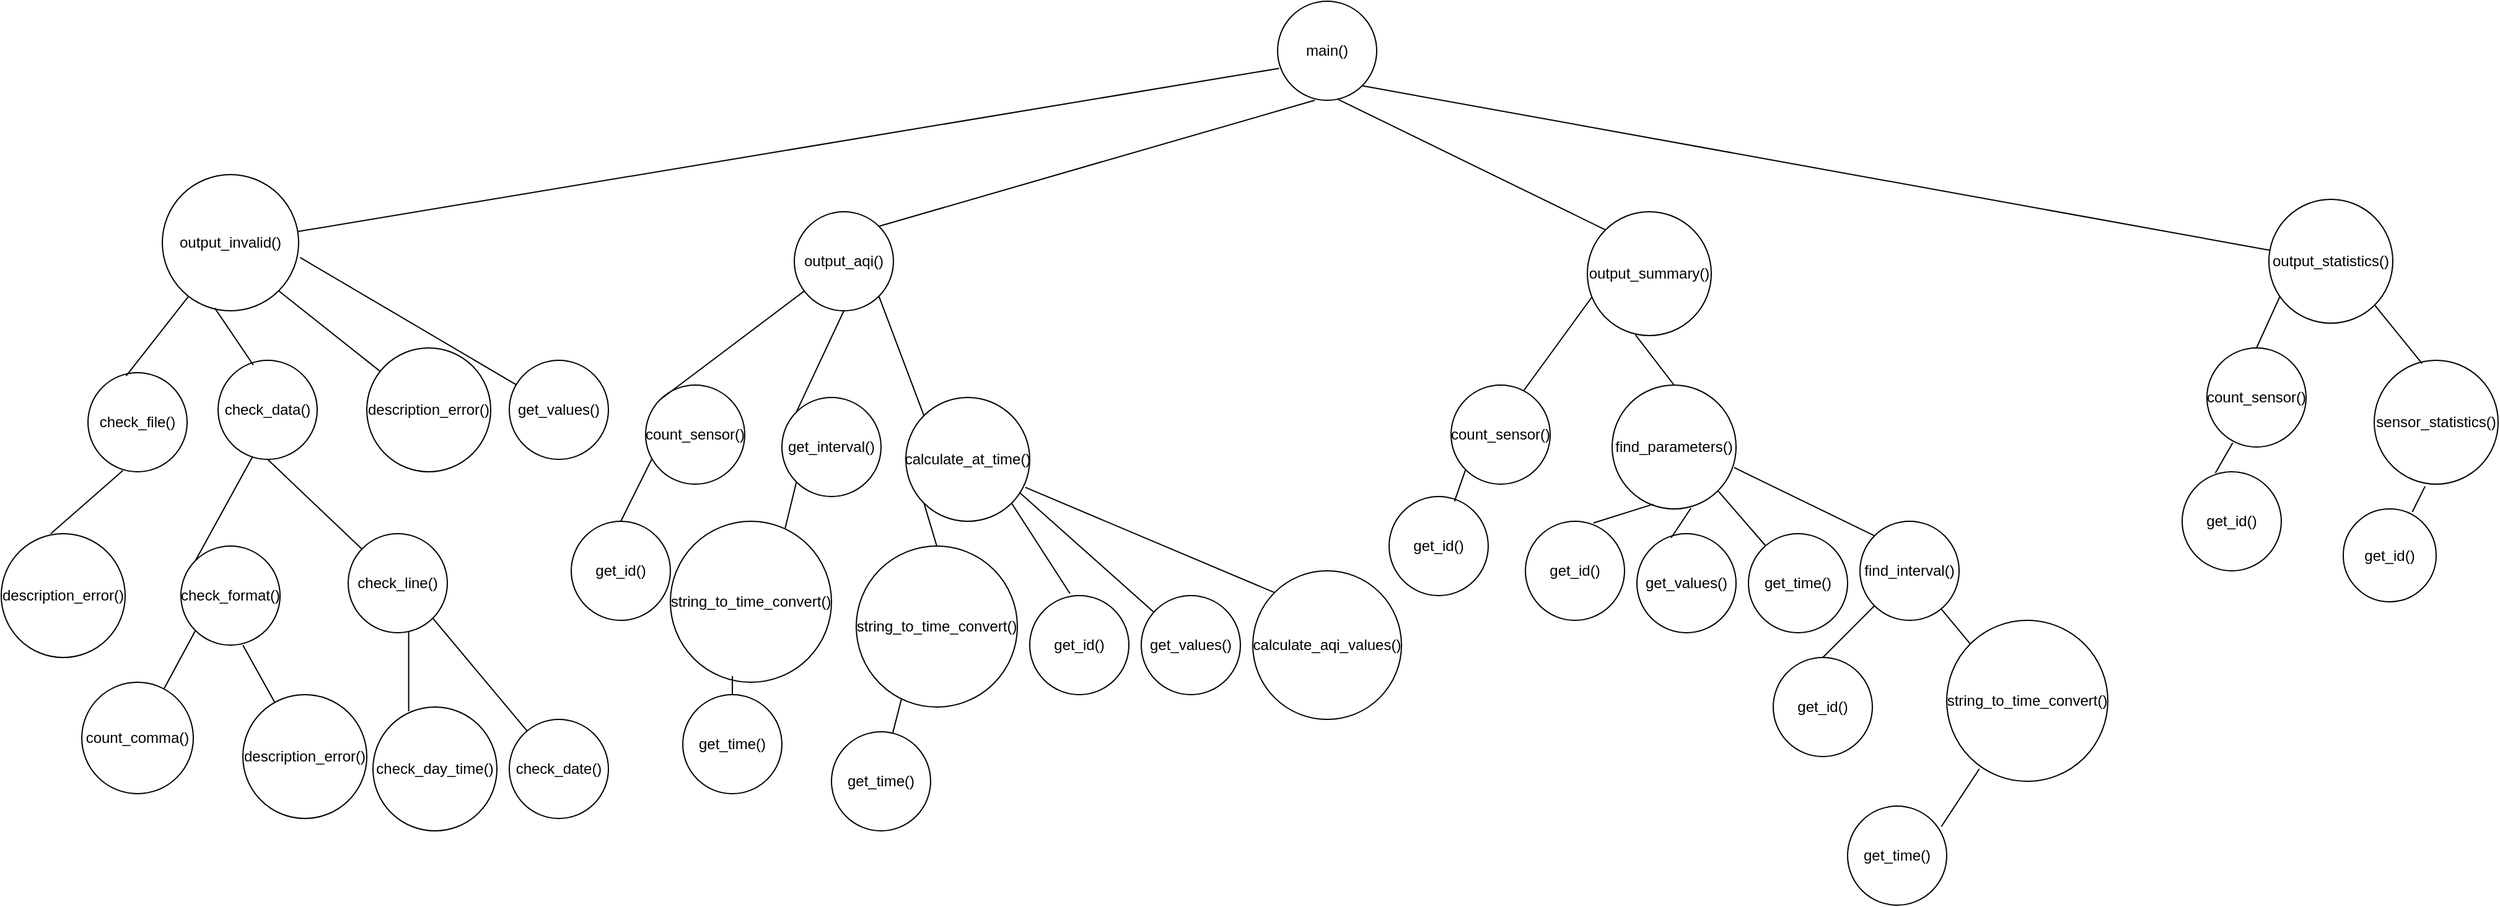 <mxfile version="20.8.3" type="github" pages="2">
  <diagram id="cuSqO_4xSp7wu_9kqnW6" name="Page-1">
    <mxGraphModel dx="2126" dy="527" grid="1" gridSize="10" guides="1" tooltips="1" connect="1" arrows="1" fold="1" page="1" pageScale="1" pageWidth="850" pageHeight="1100" math="0" shadow="0">
      <root>
        <mxCell id="0" />
        <mxCell id="1" parent="0" />
        <mxCell id="RL_vZmTEsVki9VU4-pgK-1" value="main()" style="ellipse;whiteSpace=wrap;html=1;aspect=fixed;" parent="1" vertex="1">
          <mxGeometry x="390" y="10" width="80" height="80" as="geometry" />
        </mxCell>
        <mxCell id="RL_vZmTEsVki9VU4-pgK-2" value="output_aqi()" style="ellipse;whiteSpace=wrap;html=1;aspect=fixed;" parent="1" vertex="1">
          <mxGeometry y="180" width="80" height="80" as="geometry" />
        </mxCell>
        <mxCell id="RL_vZmTEsVki9VU4-pgK-3" value="output_summary()" style="ellipse;whiteSpace=wrap;html=1;aspect=fixed;" parent="1" vertex="1">
          <mxGeometry x="640" y="180" width="100" height="100" as="geometry" />
        </mxCell>
        <mxCell id="RL_vZmTEsVki9VU4-pgK-4" value="output_invalid()" style="ellipse;whiteSpace=wrap;html=1;aspect=fixed;" parent="1" vertex="1">
          <mxGeometry x="-510" y="150" width="110" height="110" as="geometry" />
        </mxCell>
        <mxCell id="RL_vZmTEsVki9VU4-pgK-5" value="output_statistics()" style="ellipse;whiteSpace=wrap;html=1;aspect=fixed;" parent="1" vertex="1">
          <mxGeometry x="1190" y="170" width="100" height="100" as="geometry" />
        </mxCell>
        <mxCell id="RL_vZmTEsVki9VU4-pgK-7" value="" style="endArrow=none;html=1;rounded=0;entryX=0.015;entryY=0.678;entryDx=0;entryDy=0;entryPerimeter=0;" parent="1" source="RL_vZmTEsVki9VU4-pgK-4" target="RL_vZmTEsVki9VU4-pgK-1" edge="1">
          <mxGeometry width="50" height="50" relative="1" as="geometry">
            <mxPoint x="260" y="120" as="sourcePoint" />
            <mxPoint x="310" y="70" as="targetPoint" />
          </mxGeometry>
        </mxCell>
        <mxCell id="RL_vZmTEsVki9VU4-pgK-8" value="" style="endArrow=none;html=1;rounded=0;entryX=0.375;entryY=1;entryDx=0;entryDy=0;entryPerimeter=0;exitX=1;exitY=0;exitDx=0;exitDy=0;" parent="1" source="RL_vZmTEsVki9VU4-pgK-2" target="RL_vZmTEsVki9VU4-pgK-1" edge="1">
          <mxGeometry width="50" height="50" relative="1" as="geometry">
            <mxPoint x="320" y="180" as="sourcePoint" />
            <mxPoint x="370" y="130" as="targetPoint" />
          </mxGeometry>
        </mxCell>
        <mxCell id="RL_vZmTEsVki9VU4-pgK-9" value="" style="endArrow=none;html=1;rounded=0;entryX=0.605;entryY=0.988;entryDx=0;entryDy=0;entryPerimeter=0;exitX=0;exitY=0;exitDx=0;exitDy=0;" parent="1" target="RL_vZmTEsVki9VU4-pgK-1" edge="1" source="RL_vZmTEsVki9VU4-pgK-3">
          <mxGeometry width="50" height="50" relative="1" as="geometry">
            <mxPoint x="460" y="240" as="sourcePoint" />
            <mxPoint x="450" y="140" as="targetPoint" />
          </mxGeometry>
        </mxCell>
        <mxCell id="RL_vZmTEsVki9VU4-pgK-10" value="" style="endArrow=none;html=1;rounded=0;entryX=1;entryY=1;entryDx=0;entryDy=0;" parent="1" source="RL_vZmTEsVki9VU4-pgK-5" target="RL_vZmTEsVki9VU4-pgK-1" edge="1">
          <mxGeometry width="50" height="50" relative="1" as="geometry">
            <mxPoint x="500" y="170" as="sourcePoint" />
            <mxPoint x="550" y="120" as="targetPoint" />
          </mxGeometry>
        </mxCell>
        <mxCell id="RL_vZmTEsVki9VU4-pgK-11" value="check_file()" style="ellipse;whiteSpace=wrap;html=1;aspect=fixed;" parent="1" vertex="1">
          <mxGeometry x="-570" y="310" width="80" height="80" as="geometry" />
        </mxCell>
        <mxCell id="RL_vZmTEsVki9VU4-pgK-12" value="check_data()" style="ellipse;whiteSpace=wrap;html=1;aspect=fixed;" parent="1" vertex="1">
          <mxGeometry x="-465" y="300" width="80" height="80" as="geometry" />
        </mxCell>
        <mxCell id="RL_vZmTEsVki9VU4-pgK-13" value="description_error()" style="ellipse;whiteSpace=wrap;html=1;aspect=fixed;" parent="1" vertex="1">
          <mxGeometry x="-345" y="290" width="100" height="100" as="geometry" />
        </mxCell>
        <mxCell id="RL_vZmTEsVki9VU4-pgK-14" value="get_values()" style="ellipse;whiteSpace=wrap;html=1;aspect=fixed;" parent="1" vertex="1">
          <mxGeometry x="-230" y="300" width="80" height="80" as="geometry" />
        </mxCell>
        <mxCell id="IlgSwS_JlBay_ioRpLjO-1" value="" style="endArrow=none;html=1;rounded=0;exitX=0.385;exitY=0.032;exitDx=0;exitDy=0;exitPerimeter=0;" edge="1" parent="1" source="RL_vZmTEsVki9VU4-pgK-11" target="RL_vZmTEsVki9VU4-pgK-4">
          <mxGeometry width="50" height="50" relative="1" as="geometry">
            <mxPoint x="10" y="390" as="sourcePoint" />
            <mxPoint x="60" y="340" as="targetPoint" />
          </mxGeometry>
        </mxCell>
        <mxCell id="IlgSwS_JlBay_ioRpLjO-2" value="" style="endArrow=none;html=1;rounded=0;entryX=0.385;entryY=0.98;entryDx=0;entryDy=0;entryPerimeter=0;exitX=0.355;exitY=0.047;exitDx=0;exitDy=0;exitPerimeter=0;" edge="1" parent="1" source="RL_vZmTEsVki9VU4-pgK-12" target="RL_vZmTEsVki9VU4-pgK-4">
          <mxGeometry width="50" height="50" relative="1" as="geometry">
            <mxPoint x="140" y="390" as="sourcePoint" />
            <mxPoint x="190" y="340" as="targetPoint" />
          </mxGeometry>
        </mxCell>
        <mxCell id="IlgSwS_JlBay_ioRpLjO-3" value="" style="endArrow=none;html=1;rounded=0;entryX=1;entryY=1;entryDx=0;entryDy=0;" edge="1" parent="1" source="RL_vZmTEsVki9VU4-pgK-13" target="RL_vZmTEsVki9VU4-pgK-4">
          <mxGeometry width="50" height="50" relative="1" as="geometry">
            <mxPoint x="160" y="350" as="sourcePoint" />
            <mxPoint x="210" y="300" as="targetPoint" />
          </mxGeometry>
        </mxCell>
        <mxCell id="IlgSwS_JlBay_ioRpLjO-4" value="" style="endArrow=none;html=1;rounded=0;entryX=1.011;entryY=0.609;entryDx=0;entryDy=0;entryPerimeter=0;" edge="1" parent="1" source="RL_vZmTEsVki9VU4-pgK-14" target="RL_vZmTEsVki9VU4-pgK-4">
          <mxGeometry width="50" height="50" relative="1" as="geometry">
            <mxPoint x="230" y="320" as="sourcePoint" />
            <mxPoint x="280" y="270" as="targetPoint" />
          </mxGeometry>
        </mxCell>
        <mxCell id="cVagQFuCA1IBpd_fFFHr-1" value="description_error()" style="ellipse;whiteSpace=wrap;html=1;aspect=fixed;" vertex="1" parent="1">
          <mxGeometry x="-640" y="440" width="100" height="100" as="geometry" />
        </mxCell>
        <mxCell id="cVagQFuCA1IBpd_fFFHr-2" value="" style="endArrow=none;html=1;rounded=0;exitX=0.4;exitY=0;exitDx=0;exitDy=0;exitPerimeter=0;entryX=0.352;entryY=0.988;entryDx=0;entryDy=0;entryPerimeter=0;" edge="1" parent="1" source="cVagQFuCA1IBpd_fFFHr-1" target="RL_vZmTEsVki9VU4-pgK-11">
          <mxGeometry width="50" height="50" relative="1" as="geometry">
            <mxPoint x="-220" y="450" as="sourcePoint" />
            <mxPoint x="-170" y="400" as="targetPoint" />
          </mxGeometry>
        </mxCell>
        <mxCell id="cVagQFuCA1IBpd_fFFHr-3" value="check_line()" style="ellipse;whiteSpace=wrap;html=1;aspect=fixed;" vertex="1" parent="1">
          <mxGeometry x="-360" y="440" width="80" height="80" as="geometry" />
        </mxCell>
        <mxCell id="cVagQFuCA1IBpd_fFFHr-4" value="check_format()" style="ellipse;whiteSpace=wrap;html=1;aspect=fixed;" vertex="1" parent="1">
          <mxGeometry x="-495" y="450" width="80" height="80" as="geometry" />
        </mxCell>
        <mxCell id="cVagQFuCA1IBpd_fFFHr-5" value="" style="endArrow=none;html=1;rounded=0;exitX=0;exitY=0;exitDx=0;exitDy=0;entryX=0.345;entryY=0.978;entryDx=0;entryDy=0;entryPerimeter=0;" edge="1" parent="1" source="cVagQFuCA1IBpd_fFFHr-4" target="RL_vZmTEsVki9VU4-pgK-12">
          <mxGeometry width="50" height="50" relative="1" as="geometry">
            <mxPoint x="-90" y="510" as="sourcePoint" />
            <mxPoint x="-80" y="410" as="targetPoint" />
          </mxGeometry>
        </mxCell>
        <mxCell id="cVagQFuCA1IBpd_fFFHr-6" value="" style="endArrow=none;html=1;rounded=0;entryX=0.5;entryY=1;entryDx=0;entryDy=0;" edge="1" parent="1" source="cVagQFuCA1IBpd_fFFHr-3" target="RL_vZmTEsVki9VU4-pgK-12">
          <mxGeometry width="50" height="50" relative="1" as="geometry">
            <mxPoint x="-60" y="490" as="sourcePoint" />
            <mxPoint x="-50" y="400" as="targetPoint" />
          </mxGeometry>
        </mxCell>
        <mxCell id="cVagQFuCA1IBpd_fFFHr-7" value="count_comma()" style="ellipse;whiteSpace=wrap;html=1;aspect=fixed;" vertex="1" parent="1">
          <mxGeometry x="-575" y="560" width="90" height="90" as="geometry" />
        </mxCell>
        <mxCell id="cVagQFuCA1IBpd_fFFHr-8" value="" style="endArrow=none;html=1;rounded=0;entryX=0;entryY=1;entryDx=0;entryDy=0;" edge="1" parent="1" source="cVagQFuCA1IBpd_fFFHr-7" target="cVagQFuCA1IBpd_fFFHr-4">
          <mxGeometry width="50" height="50" relative="1" as="geometry">
            <mxPoint x="-190" y="580" as="sourcePoint" />
            <mxPoint x="-140" y="530" as="targetPoint" />
          </mxGeometry>
        </mxCell>
        <mxCell id="cVagQFuCA1IBpd_fFFHr-9" value="description_error()" style="ellipse;whiteSpace=wrap;html=1;aspect=fixed;" vertex="1" parent="1">
          <mxGeometry x="-445" y="570" width="100" height="100" as="geometry" />
        </mxCell>
        <mxCell id="cVagQFuCA1IBpd_fFFHr-10" value="" style="endArrow=none;html=1;rounded=0;entryX=0.625;entryY=1;entryDx=0;entryDy=0;entryPerimeter=0;" edge="1" parent="1" source="cVagQFuCA1IBpd_fFFHr-9" target="cVagQFuCA1IBpd_fFFHr-4">
          <mxGeometry width="50" height="50" relative="1" as="geometry">
            <mxPoint x="-110" y="620" as="sourcePoint" />
            <mxPoint x="-60" y="570" as="targetPoint" />
          </mxGeometry>
        </mxCell>
        <mxCell id="cVagQFuCA1IBpd_fFFHr-11" value="check_day_time()" style="ellipse;whiteSpace=wrap;html=1;aspect=fixed;" vertex="1" parent="1">
          <mxGeometry x="-340" y="580" width="100" height="100" as="geometry" />
        </mxCell>
        <mxCell id="cVagQFuCA1IBpd_fFFHr-12" value="check_date()" style="ellipse;whiteSpace=wrap;html=1;aspect=fixed;" vertex="1" parent="1">
          <mxGeometry x="-230" y="590" width="80" height="80" as="geometry" />
        </mxCell>
        <mxCell id="cVagQFuCA1IBpd_fFFHr-13" value="" style="endArrow=none;html=1;rounded=0;entryX=0.61;entryY=0.983;entryDx=0;entryDy=0;entryPerimeter=0;exitX=0.288;exitY=0.034;exitDx=0;exitDy=0;exitPerimeter=0;" edge="1" parent="1" source="cVagQFuCA1IBpd_fFFHr-11" target="cVagQFuCA1IBpd_fFFHr-3">
          <mxGeometry width="50" height="50" relative="1" as="geometry">
            <mxPoint x="30" y="600" as="sourcePoint" />
            <mxPoint x="80" y="550" as="targetPoint" />
          </mxGeometry>
        </mxCell>
        <mxCell id="cVagQFuCA1IBpd_fFFHr-14" value="" style="endArrow=none;html=1;rounded=0;entryX=1;entryY=1;entryDx=0;entryDy=0;" edge="1" parent="1" source="cVagQFuCA1IBpd_fFFHr-12" target="cVagQFuCA1IBpd_fFFHr-3">
          <mxGeometry width="50" height="50" relative="1" as="geometry">
            <mxPoint x="110" y="580" as="sourcePoint" />
            <mxPoint x="160" y="530" as="targetPoint" />
          </mxGeometry>
        </mxCell>
        <mxCell id="cVagQFuCA1IBpd_fFFHr-15" value="count_sensor()" style="ellipse;whiteSpace=wrap;html=1;aspect=fixed;" vertex="1" parent="1">
          <mxGeometry x="-120" y="320" width="80" height="80" as="geometry" />
        </mxCell>
        <mxCell id="cVagQFuCA1IBpd_fFFHr-16" value="get_interval()" style="ellipse;whiteSpace=wrap;html=1;aspect=fixed;" vertex="1" parent="1">
          <mxGeometry x="-10" y="330" width="80" height="80" as="geometry" />
        </mxCell>
        <mxCell id="cVagQFuCA1IBpd_fFFHr-17" value="calculate_at_time()" style="ellipse;whiteSpace=wrap;html=1;aspect=fixed;" vertex="1" parent="1">
          <mxGeometry x="90" y="330" width="100" height="100" as="geometry" />
        </mxCell>
        <mxCell id="cVagQFuCA1IBpd_fFFHr-18" value="" style="endArrow=none;html=1;rounded=0;exitX=0;exitY=0;exitDx=0;exitDy=0;" edge="1" parent="1" source="cVagQFuCA1IBpd_fFFHr-15" target="RL_vZmTEsVki9VU4-pgK-2">
          <mxGeometry width="50" height="50" relative="1" as="geometry">
            <mxPoint x="230" y="330" as="sourcePoint" />
            <mxPoint x="280" y="280" as="targetPoint" />
          </mxGeometry>
        </mxCell>
        <mxCell id="cVagQFuCA1IBpd_fFFHr-19" value="" style="endArrow=none;html=1;rounded=0;entryX=0.5;entryY=1;entryDx=0;entryDy=0;exitX=0;exitY=0;exitDx=0;exitDy=0;" edge="1" parent="1" source="cVagQFuCA1IBpd_fFFHr-16" target="RL_vZmTEsVki9VU4-pgK-2">
          <mxGeometry width="50" height="50" relative="1" as="geometry">
            <mxPoint x="310" y="360" as="sourcePoint" />
            <mxPoint x="360" y="310" as="targetPoint" />
          </mxGeometry>
        </mxCell>
        <mxCell id="cVagQFuCA1IBpd_fFFHr-20" value="" style="endArrow=none;html=1;rounded=0;entryX=1;entryY=1;entryDx=0;entryDy=0;exitX=0;exitY=0;exitDx=0;exitDy=0;" edge="1" parent="1" source="cVagQFuCA1IBpd_fFFHr-17" target="RL_vZmTEsVki9VU4-pgK-2">
          <mxGeometry width="50" height="50" relative="1" as="geometry">
            <mxPoint x="380" y="340" as="sourcePoint" />
            <mxPoint x="430" y="290" as="targetPoint" />
          </mxGeometry>
        </mxCell>
        <mxCell id="cVagQFuCA1IBpd_fFFHr-21" value="get_id()" style="ellipse;whiteSpace=wrap;html=1;aspect=fixed;" vertex="1" parent="1">
          <mxGeometry x="-180" y="430" width="80" height="80" as="geometry" />
        </mxCell>
        <mxCell id="cVagQFuCA1IBpd_fFFHr-22" value="" style="endArrow=none;html=1;rounded=0;entryX=0.06;entryY=0.752;entryDx=0;entryDy=0;entryPerimeter=0;exitX=0.5;exitY=0;exitDx=0;exitDy=0;" edge="1" parent="1" source="cVagQFuCA1IBpd_fFFHr-21" target="cVagQFuCA1IBpd_fFFHr-15">
          <mxGeometry width="50" height="50" relative="1" as="geometry">
            <mxPoint x="-170" y="450" as="sourcePoint" />
            <mxPoint x="-120" y="400" as="targetPoint" />
          </mxGeometry>
        </mxCell>
        <mxCell id="cVagQFuCA1IBpd_fFFHr-24" value="string_to_time_convert()" style="ellipse;whiteSpace=wrap;html=1;aspect=fixed;" vertex="1" parent="1">
          <mxGeometry x="-100" y="430" width="130" height="130" as="geometry" />
        </mxCell>
        <mxCell id="cVagQFuCA1IBpd_fFFHr-25" value="" style="endArrow=none;html=1;rounded=0;entryX=0;entryY=1;entryDx=0;entryDy=0;exitX=0.711;exitY=0.049;exitDx=0;exitDy=0;exitPerimeter=0;" edge="1" parent="1" source="cVagQFuCA1IBpd_fFFHr-24" target="cVagQFuCA1IBpd_fFFHr-16">
          <mxGeometry width="50" height="50" relative="1" as="geometry">
            <mxPoint x="30" y="470" as="sourcePoint" />
            <mxPoint x="80" y="420" as="targetPoint" />
          </mxGeometry>
        </mxCell>
        <mxCell id="cVagQFuCA1IBpd_fFFHr-26" value="get_time()" style="ellipse;whiteSpace=wrap;html=1;aspect=fixed;" vertex="1" parent="1">
          <mxGeometry x="-90" y="570" width="80" height="80" as="geometry" />
        </mxCell>
        <mxCell id="cVagQFuCA1IBpd_fFFHr-27" value="" style="endArrow=none;html=1;rounded=0;entryX=0.385;entryY=0.962;entryDx=0;entryDy=0;entryPerimeter=0;" edge="1" parent="1" source="cVagQFuCA1IBpd_fFFHr-26" target="cVagQFuCA1IBpd_fFFHr-24">
          <mxGeometry width="50" height="50" relative="1" as="geometry">
            <mxPoint x="-90" y="610" as="sourcePoint" />
            <mxPoint x="-40" y="560" as="targetPoint" />
          </mxGeometry>
        </mxCell>
        <mxCell id="cVagQFuCA1IBpd_fFFHr-28" value="string_to_time_convert()" style="ellipse;whiteSpace=wrap;html=1;aspect=fixed;" vertex="1" parent="1">
          <mxGeometry x="50" y="450" width="130" height="130" as="geometry" />
        </mxCell>
        <mxCell id="cVagQFuCA1IBpd_fFFHr-29" value="" style="endArrow=none;html=1;rounded=0;entryX=0;entryY=1;entryDx=0;entryDy=0;exitX=0.5;exitY=0;exitDx=0;exitDy=0;" edge="1" parent="1" source="cVagQFuCA1IBpd_fFFHr-28" target="cVagQFuCA1IBpd_fFFHr-17">
          <mxGeometry width="50" height="50" relative="1" as="geometry">
            <mxPoint x="2.43" y="446.37" as="sourcePoint" />
            <mxPoint x="11.716" y="408.284" as="targetPoint" />
            <Array as="points" />
          </mxGeometry>
        </mxCell>
        <mxCell id="cVagQFuCA1IBpd_fFFHr-30" value="get_id()" style="ellipse;whiteSpace=wrap;html=1;aspect=fixed;" vertex="1" parent="1">
          <mxGeometry x="190" y="490" width="80" height="80" as="geometry" />
        </mxCell>
        <mxCell id="cVagQFuCA1IBpd_fFFHr-31" value="get_values()" style="ellipse;whiteSpace=wrap;html=1;aspect=fixed;" vertex="1" parent="1">
          <mxGeometry x="280" y="490" width="80" height="80" as="geometry" />
        </mxCell>
        <mxCell id="cVagQFuCA1IBpd_fFFHr-32" value="calculate_aqi_values()" style="ellipse;whiteSpace=wrap;html=1;aspect=fixed;" vertex="1" parent="1">
          <mxGeometry x="370" y="470" width="120" height="120" as="geometry" />
        </mxCell>
        <mxCell id="cVagQFuCA1IBpd_fFFHr-33" value="" style="endArrow=none;html=1;rounded=0;entryX=1;entryY=1;entryDx=0;entryDy=0;exitX=0.405;exitY=-0.022;exitDx=0;exitDy=0;exitPerimeter=0;" edge="1" parent="1" source="cVagQFuCA1IBpd_fFFHr-30" target="cVagQFuCA1IBpd_fFFHr-17">
          <mxGeometry width="50" height="50" relative="1" as="geometry">
            <mxPoint x="220" y="470" as="sourcePoint" />
            <mxPoint x="270" y="420" as="targetPoint" />
          </mxGeometry>
        </mxCell>
        <mxCell id="cVagQFuCA1IBpd_fFFHr-34" value="" style="endArrow=none;html=1;rounded=0;entryX=0.916;entryY=0.766;entryDx=0;entryDy=0;entryPerimeter=0;" edge="1" parent="1" source="cVagQFuCA1IBpd_fFFHr-31" target="cVagQFuCA1IBpd_fFFHr-17">
          <mxGeometry width="50" height="50" relative="1" as="geometry">
            <mxPoint x="250" y="470" as="sourcePoint" />
            <mxPoint x="300" y="420" as="targetPoint" />
          </mxGeometry>
        </mxCell>
        <mxCell id="cVagQFuCA1IBpd_fFFHr-35" value="" style="endArrow=none;html=1;rounded=0;entryX=0;entryY=0;entryDx=0;entryDy=0;exitX=0.964;exitY=0.726;exitDx=0;exitDy=0;exitPerimeter=0;" edge="1" parent="1" source="cVagQFuCA1IBpd_fFFHr-17" target="cVagQFuCA1IBpd_fFFHr-32">
          <mxGeometry width="50" height="50" relative="1" as="geometry">
            <mxPoint x="180" y="400" as="sourcePoint" />
            <mxPoint x="380" y="400" as="targetPoint" />
          </mxGeometry>
        </mxCell>
        <mxCell id="cVagQFuCA1IBpd_fFFHr-36" value="get_time()" style="ellipse;whiteSpace=wrap;html=1;aspect=fixed;" vertex="1" parent="1">
          <mxGeometry x="30" y="600" width="80" height="80" as="geometry" />
        </mxCell>
        <mxCell id="cVagQFuCA1IBpd_fFFHr-37" value="" style="endArrow=none;html=1;rounded=0;entryX=0.28;entryY=0.952;entryDx=0;entryDy=0;entryPerimeter=0;" edge="1" parent="1" source="cVagQFuCA1IBpd_fFFHr-36" target="cVagQFuCA1IBpd_fFFHr-28">
          <mxGeometry width="50" height="50" relative="1" as="geometry">
            <mxPoint x="20" y="620" as="sourcePoint" />
            <mxPoint x="70" y="570" as="targetPoint" />
          </mxGeometry>
        </mxCell>
        <mxCell id="cVagQFuCA1IBpd_fFFHr-38" value="count_sensor()" style="ellipse;whiteSpace=wrap;html=1;aspect=fixed;" vertex="1" parent="1">
          <mxGeometry x="530" y="320" width="80" height="80" as="geometry" />
        </mxCell>
        <mxCell id="cVagQFuCA1IBpd_fFFHr-39" value="get_id()" style="ellipse;whiteSpace=wrap;html=1;aspect=fixed;" vertex="1" parent="1">
          <mxGeometry x="480" y="410" width="80" height="80" as="geometry" />
        </mxCell>
        <mxCell id="cVagQFuCA1IBpd_fFFHr-40" value="" style="endArrow=none;html=1;rounded=0;entryX=0.036;entryY=0.69;entryDx=0;entryDy=0;entryPerimeter=0;exitX=0.735;exitY=0.053;exitDx=0;exitDy=0;exitPerimeter=0;" edge="1" parent="1" source="cVagQFuCA1IBpd_fFFHr-38" target="RL_vZmTEsVki9VU4-pgK-3">
          <mxGeometry width="50" height="50" relative="1" as="geometry">
            <mxPoint x="590" y="310" as="sourcePoint" />
            <mxPoint x="640" y="260" as="targetPoint" />
          </mxGeometry>
        </mxCell>
        <mxCell id="cVagQFuCA1IBpd_fFFHr-41" value="" style="endArrow=none;html=1;rounded=0;entryX=0;entryY=1;entryDx=0;entryDy=0;exitX=0.66;exitY=0.048;exitDx=0;exitDy=0;exitPerimeter=0;" edge="1" parent="1" source="cVagQFuCA1IBpd_fFFHr-39" target="cVagQFuCA1IBpd_fFFHr-38">
          <mxGeometry width="50" height="50" relative="1" as="geometry">
            <mxPoint x="440" y="390" as="sourcePoint" />
            <mxPoint x="490" y="340" as="targetPoint" />
          </mxGeometry>
        </mxCell>
        <mxCell id="cVagQFuCA1IBpd_fFFHr-42" value="find_parameters()" style="ellipse;whiteSpace=wrap;html=1;aspect=fixed;" vertex="1" parent="1">
          <mxGeometry x="660" y="320" width="100" height="100" as="geometry" />
        </mxCell>
        <mxCell id="cVagQFuCA1IBpd_fFFHr-43" value="" style="endArrow=none;html=1;rounded=0;entryX=0.388;entryY=0.994;entryDx=0;entryDy=0;entryPerimeter=0;exitX=0.5;exitY=0;exitDx=0;exitDy=0;" edge="1" parent="1" source="cVagQFuCA1IBpd_fFFHr-42" target="RL_vZmTEsVki9VU4-pgK-3">
          <mxGeometry width="50" height="50" relative="1" as="geometry">
            <mxPoint x="650" y="390" as="sourcePoint" />
            <mxPoint x="700" y="340" as="targetPoint" />
            <Array as="points" />
          </mxGeometry>
        </mxCell>
        <mxCell id="cVagQFuCA1IBpd_fFFHr-44" value="get_id()" style="ellipse;whiteSpace=wrap;html=1;aspect=fixed;" vertex="1" parent="1">
          <mxGeometry x="590" y="430" width="80" height="80" as="geometry" />
        </mxCell>
        <mxCell id="cVagQFuCA1IBpd_fFFHr-45" value="" style="endArrow=none;html=1;rounded=0;entryX=0.332;entryY=0.962;entryDx=0;entryDy=0;entryPerimeter=0;exitX=0.685;exitY=0.017;exitDx=0;exitDy=0;exitPerimeter=0;" edge="1" parent="1" source="cVagQFuCA1IBpd_fFFHr-44" target="cVagQFuCA1IBpd_fFFHr-42">
          <mxGeometry width="50" height="50" relative="1" as="geometry">
            <mxPoint x="260" y="420" as="sourcePoint" />
            <mxPoint x="310" y="370" as="targetPoint" />
          </mxGeometry>
        </mxCell>
        <mxCell id="cVagQFuCA1IBpd_fFFHr-46" value="get_values()" style="ellipse;whiteSpace=wrap;html=1;aspect=fixed;" vertex="1" parent="1">
          <mxGeometry x="680" y="440" width="80" height="80" as="geometry" />
        </mxCell>
        <mxCell id="cVagQFuCA1IBpd_fFFHr-47" value="" style="endArrow=none;html=1;rounded=0;exitX=0.636;exitY=0.994;exitDx=0;exitDy=0;exitPerimeter=0;entryX=0.345;entryY=0.042;entryDx=0;entryDy=0;entryPerimeter=0;" edge="1" parent="1" source="cVagQFuCA1IBpd_fFFHr-42" target="cVagQFuCA1IBpd_fFFHr-46">
          <mxGeometry width="50" height="50" relative="1" as="geometry">
            <mxPoint x="730" y="430" as="sourcePoint" />
            <mxPoint x="780" y="380" as="targetPoint" />
          </mxGeometry>
        </mxCell>
        <mxCell id="cVagQFuCA1IBpd_fFFHr-48" value="get_time()" style="ellipse;whiteSpace=wrap;html=1;aspect=fixed;" vertex="1" parent="1">
          <mxGeometry x="770" y="440" width="80" height="80" as="geometry" />
        </mxCell>
        <mxCell id="cVagQFuCA1IBpd_fFFHr-49" value="" style="endArrow=none;html=1;rounded=0;entryX=1;entryY=1;entryDx=0;entryDy=0;" edge="1" parent="1" source="cVagQFuCA1IBpd_fFFHr-48" target="cVagQFuCA1IBpd_fFFHr-42">
          <mxGeometry width="50" height="50" relative="1" as="geometry">
            <mxPoint x="260" y="420" as="sourcePoint" />
            <mxPoint x="310" y="370" as="targetPoint" />
          </mxGeometry>
        </mxCell>
        <mxCell id="cVagQFuCA1IBpd_fFFHr-51" value="find_interval()" style="ellipse;whiteSpace=wrap;html=1;aspect=fixed;" vertex="1" parent="1">
          <mxGeometry x="860" y="430" width="80" height="80" as="geometry" />
        </mxCell>
        <mxCell id="cVagQFuCA1IBpd_fFFHr-52" value="" style="endArrow=none;html=1;rounded=0;entryX=0;entryY=0;entryDx=0;entryDy=0;exitX=0.984;exitY=0.666;exitDx=0;exitDy=0;exitPerimeter=0;" edge="1" parent="1" source="cVagQFuCA1IBpd_fFFHr-42" target="cVagQFuCA1IBpd_fFFHr-51">
          <mxGeometry width="50" height="50" relative="1" as="geometry">
            <mxPoint x="730" y="380" as="sourcePoint" />
            <mxPoint x="890" y="350" as="targetPoint" />
          </mxGeometry>
        </mxCell>
        <mxCell id="cVagQFuCA1IBpd_fFFHr-53" value="get_id()" style="ellipse;whiteSpace=wrap;html=1;aspect=fixed;" vertex="1" parent="1">
          <mxGeometry x="790" y="540" width="80" height="80" as="geometry" />
        </mxCell>
        <mxCell id="cVagQFuCA1IBpd_fFFHr-54" value="" style="endArrow=none;html=1;rounded=0;entryX=0;entryY=1;entryDx=0;entryDy=0;exitX=0.5;exitY=0;exitDx=0;exitDy=0;" edge="1" parent="1" source="cVagQFuCA1IBpd_fFFHr-53" target="cVagQFuCA1IBpd_fFFHr-51">
          <mxGeometry width="50" height="50" relative="1" as="geometry">
            <mxPoint x="830" y="560" as="sourcePoint" />
            <mxPoint x="880" y="510" as="targetPoint" />
          </mxGeometry>
        </mxCell>
        <mxCell id="cVagQFuCA1IBpd_fFFHr-55" value="string_to_time_convert()" style="ellipse;whiteSpace=wrap;html=1;aspect=fixed;" vertex="1" parent="1">
          <mxGeometry x="930" y="510" width="130" height="130" as="geometry" />
        </mxCell>
        <mxCell id="cVagQFuCA1IBpd_fFFHr-56" value="get_time()" style="ellipse;whiteSpace=wrap;html=1;aspect=fixed;" vertex="1" parent="1">
          <mxGeometry x="850" y="660" width="80" height="80" as="geometry" />
        </mxCell>
        <mxCell id="cVagQFuCA1IBpd_fFFHr-58" value="" style="endArrow=none;html=1;rounded=0;entryX=0.203;entryY=0.922;entryDx=0;entryDy=0;entryPerimeter=0;exitX=0.945;exitY=0.208;exitDx=0;exitDy=0;exitPerimeter=0;" edge="1" parent="1" source="cVagQFuCA1IBpd_fFFHr-56" target="cVagQFuCA1IBpd_fFFHr-55">
          <mxGeometry width="50" height="50" relative="1" as="geometry">
            <mxPoint x="860" y="710" as="sourcePoint" />
            <mxPoint x="910" y="660" as="targetPoint" />
          </mxGeometry>
        </mxCell>
        <mxCell id="cVagQFuCA1IBpd_fFFHr-59" value="" style="endArrow=none;html=1;rounded=0;exitX=0;exitY=0;exitDx=0;exitDy=0;" edge="1" parent="1" source="cVagQFuCA1IBpd_fFFHr-55" target="cVagQFuCA1IBpd_fFFHr-51">
          <mxGeometry width="50" height="50" relative="1" as="geometry">
            <mxPoint x="880" y="570" as="sourcePoint" />
            <mxPoint x="930" y="520" as="targetPoint" />
          </mxGeometry>
        </mxCell>
        <mxCell id="cVagQFuCA1IBpd_fFFHr-60" value="count_sensor()" style="ellipse;whiteSpace=wrap;html=1;aspect=fixed;" vertex="1" parent="1">
          <mxGeometry x="1140" y="290" width="80" height="80" as="geometry" />
        </mxCell>
        <mxCell id="cVagQFuCA1IBpd_fFFHr-61" value="get_id()" style="ellipse;whiteSpace=wrap;html=1;aspect=fixed;" vertex="1" parent="1">
          <mxGeometry x="1120" y="390" width="80" height="80" as="geometry" />
        </mxCell>
        <mxCell id="cVagQFuCA1IBpd_fFFHr-62" value="get_id()" style="ellipse;whiteSpace=wrap;html=1;aspect=fixed;" vertex="1" parent="1">
          <mxGeometry x="1250" y="420" width="75" height="75" as="geometry" />
        </mxCell>
        <mxCell id="cVagQFuCA1IBpd_fFFHr-63" value="sensor_statistics()" style="ellipse;whiteSpace=wrap;html=1;aspect=fixed;" vertex="1" parent="1">
          <mxGeometry x="1275" y="300" width="100" height="100" as="geometry" />
        </mxCell>
        <mxCell id="cVagQFuCA1IBpd_fFFHr-64" value="" style="endArrow=none;html=1;rounded=0;entryX=0.088;entryY=0.786;entryDx=0;entryDy=0;entryPerimeter=0;exitX=0.5;exitY=0;exitDx=0;exitDy=0;" edge="1" parent="1" source="cVagQFuCA1IBpd_fFFHr-60" target="RL_vZmTEsVki9VU4-pgK-5">
          <mxGeometry width="50" height="50" relative="1" as="geometry">
            <mxPoint x="1130" y="310" as="sourcePoint" />
            <mxPoint x="1180" y="260" as="targetPoint" />
          </mxGeometry>
        </mxCell>
        <mxCell id="cVagQFuCA1IBpd_fFFHr-65" value="" style="endArrow=none;html=1;rounded=0;entryX=0.26;entryY=0.958;entryDx=0;entryDy=0;entryPerimeter=0;exitX=0.335;exitY=0.013;exitDx=0;exitDy=0;exitPerimeter=0;" edge="1" parent="1" source="cVagQFuCA1IBpd_fFFHr-61" target="cVagQFuCA1IBpd_fFFHr-60">
          <mxGeometry width="50" height="50" relative="1" as="geometry">
            <mxPoint x="1100" y="420" as="sourcePoint" />
            <mxPoint x="1150" y="370" as="targetPoint" />
          </mxGeometry>
        </mxCell>
        <mxCell id="cVagQFuCA1IBpd_fFFHr-66" value="" style="endArrow=none;html=1;rounded=0;entryX=1;entryY=1;entryDx=0;entryDy=0;exitX=0.386;exitY=0.026;exitDx=0;exitDy=0;exitPerimeter=0;" edge="1" parent="1" source="cVagQFuCA1IBpd_fFFHr-63" target="RL_vZmTEsVki9VU4-pgK-5">
          <mxGeometry width="50" height="50" relative="1" as="geometry">
            <mxPoint x="1250" y="330" as="sourcePoint" />
            <mxPoint x="1300" y="280" as="targetPoint" />
          </mxGeometry>
        </mxCell>
        <mxCell id="cVagQFuCA1IBpd_fFFHr-67" value="" style="endArrow=none;html=1;rounded=0;entryX=0.41;entryY=1.018;entryDx=0;entryDy=0;entryPerimeter=0;exitX=0.743;exitY=0.033;exitDx=0;exitDy=0;exitPerimeter=0;" edge="1" parent="1" source="cVagQFuCA1IBpd_fFFHr-62" target="cVagQFuCA1IBpd_fFFHr-63">
          <mxGeometry width="50" height="50" relative="1" as="geometry">
            <mxPoint x="1250" y="450" as="sourcePoint" />
            <mxPoint x="1300" y="400" as="targetPoint" />
          </mxGeometry>
        </mxCell>
      </root>
    </mxGraphModel>
  </diagram>
  <diagram id="CgX4zMMBmTULnqaurW3I" name="Page-2">
    <mxGraphModel dx="1276" dy="527" grid="1" gridSize="10" guides="1" tooltips="1" connect="1" arrows="1" fold="1" page="1" pageScale="1" pageWidth="850" pageHeight="1100" math="0" shadow="0">
      <root>
        <mxCell id="0" />
        <mxCell id="1" parent="0" />
      </root>
    </mxGraphModel>
  </diagram>
</mxfile>
